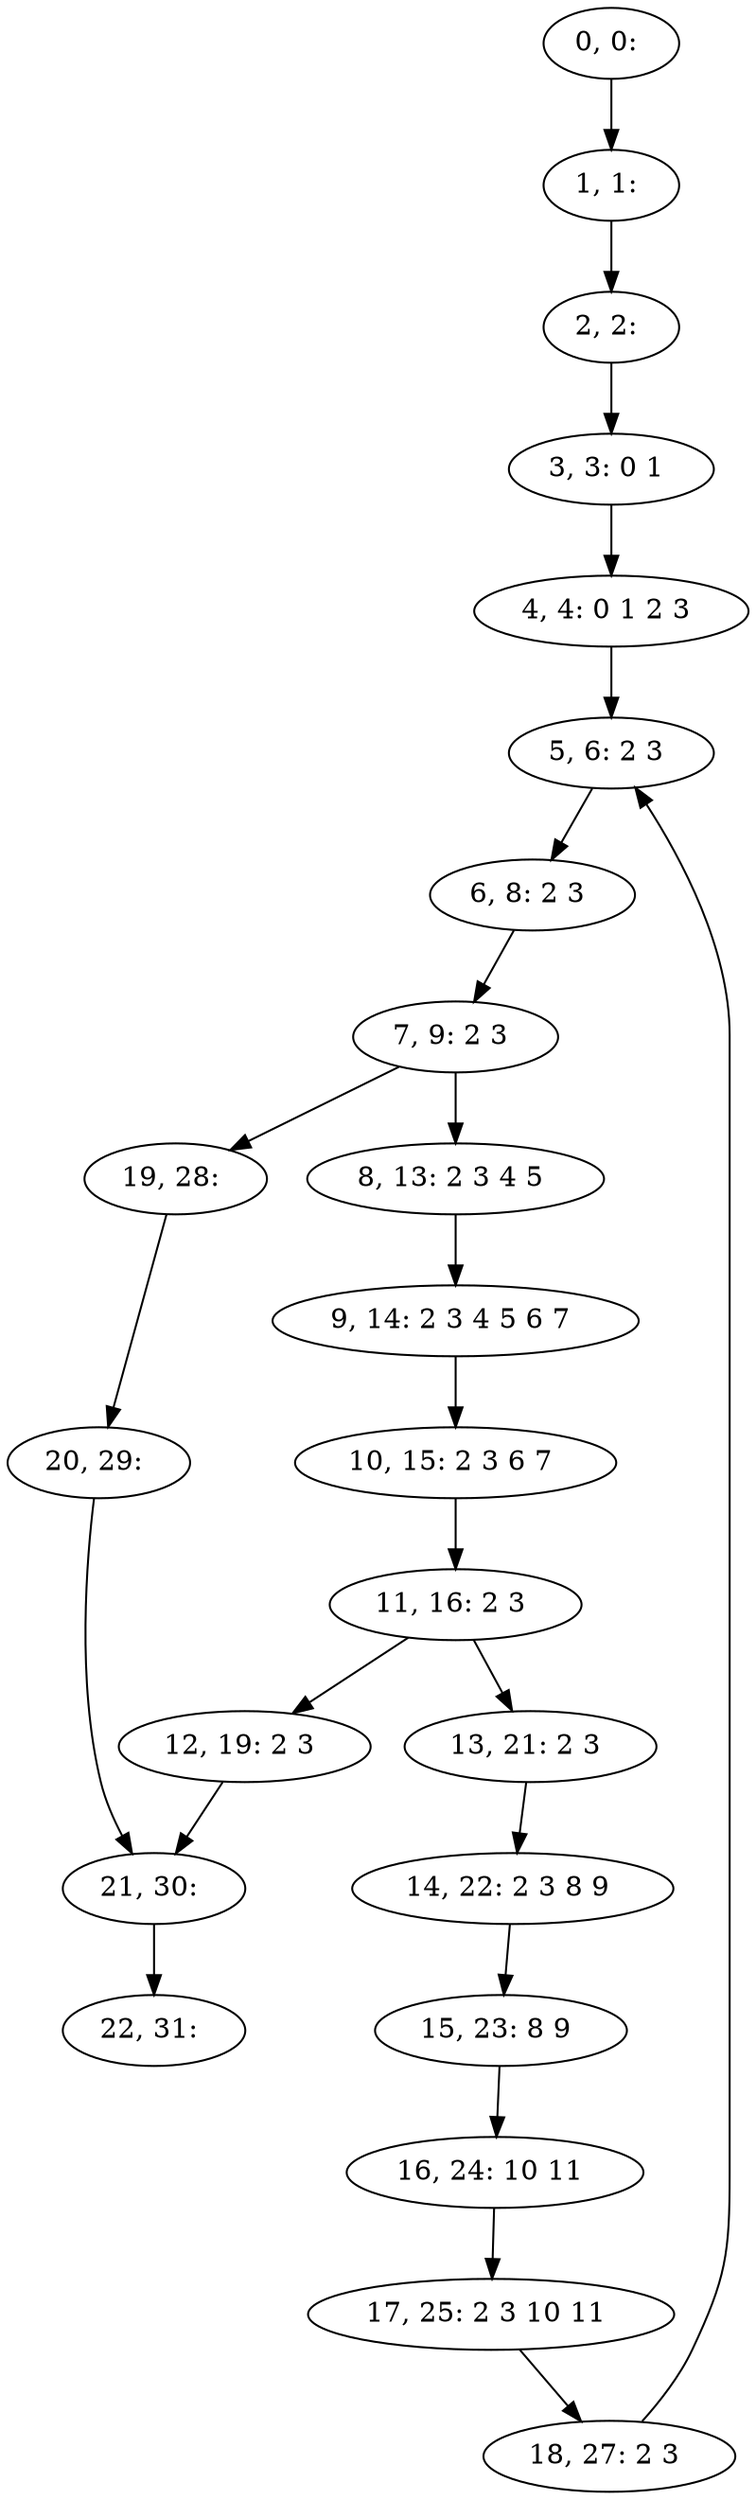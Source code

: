 digraph G {
0[label="0, 0: "];
1[label="1, 1: "];
2[label="2, 2: "];
3[label="3, 3: 0 1 "];
4[label="4, 4: 0 1 2 3 "];
5[label="5, 6: 2 3 "];
6[label="6, 8: 2 3 "];
7[label="7, 9: 2 3 "];
8[label="8, 13: 2 3 4 5 "];
9[label="9, 14: 2 3 4 5 6 7 "];
10[label="10, 15: 2 3 6 7 "];
11[label="11, 16: 2 3 "];
12[label="12, 19: 2 3 "];
13[label="13, 21: 2 3 "];
14[label="14, 22: 2 3 8 9 "];
15[label="15, 23: 8 9 "];
16[label="16, 24: 10 11 "];
17[label="17, 25: 2 3 10 11 "];
18[label="18, 27: 2 3 "];
19[label="19, 28: "];
20[label="20, 29: "];
21[label="21, 30: "];
22[label="22, 31: "];
0->1 ;
1->2 ;
2->3 ;
3->4 ;
4->5 ;
5->6 ;
6->7 ;
7->8 ;
7->19 ;
8->9 ;
9->10 ;
10->11 ;
11->12 ;
11->13 ;
12->21 ;
13->14 ;
14->15 ;
15->16 ;
16->17 ;
17->18 ;
18->5 ;
19->20 ;
20->21 ;
21->22 ;
}

